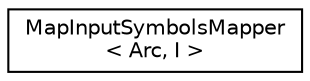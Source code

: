 digraph "Graphical Class Hierarchy"
{
  edge [fontname="Helvetica",fontsize="10",labelfontname="Helvetica",labelfontsize="10"];
  node [fontname="Helvetica",fontsize="10",shape=record];
  rankdir="LR";
  Node0 [label="MapInputSymbolsMapper\l\< Arc, I \>",height=0.2,width=0.4,color="black", fillcolor="white", style="filled",URL="$classfst_1_1MapInputSymbolsMapper.html"];
}

